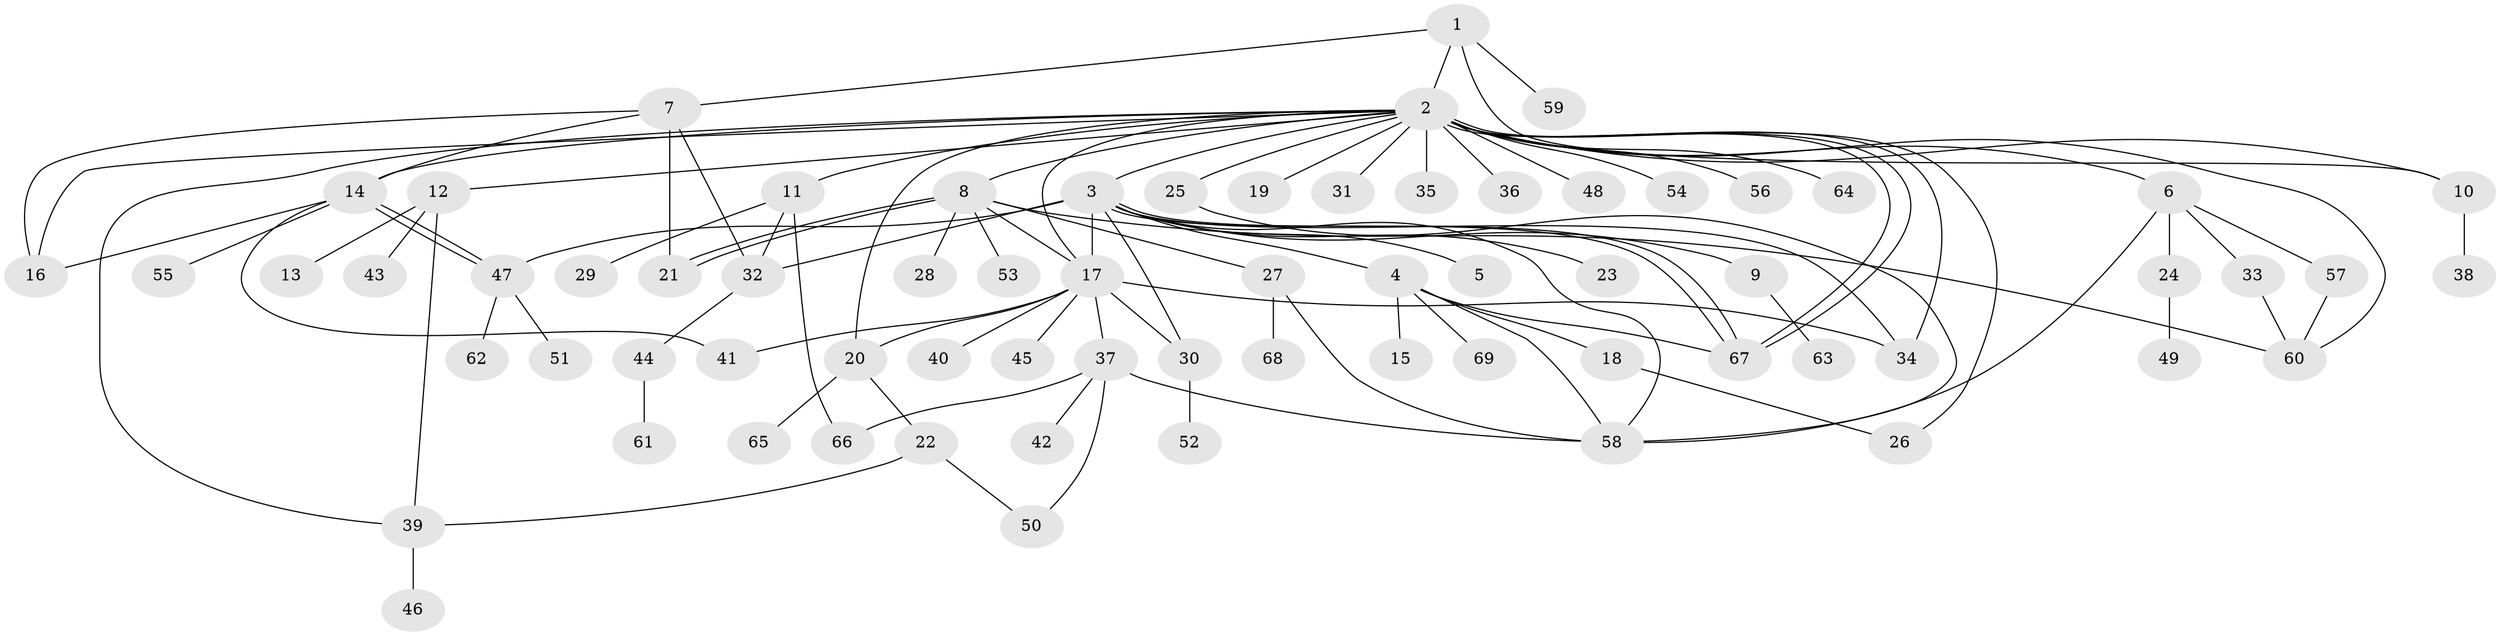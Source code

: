 // coarse degree distribution, {3: 0.14285714285714285, 13: 0.03571428571428571, 9: 0.03571428571428571, 5: 0.10714285714285714, 7: 0.14285714285714285, 1: 0.32142857142857145, 2: 0.10714285714285714, 4: 0.07142857142857142, 6: 0.03571428571428571}
// Generated by graph-tools (version 1.1) at 2025/50/03/04/25 22:50:14]
// undirected, 69 vertices, 102 edges
graph export_dot {
  node [color=gray90,style=filled];
  1;
  2;
  3;
  4;
  5;
  6;
  7;
  8;
  9;
  10;
  11;
  12;
  13;
  14;
  15;
  16;
  17;
  18;
  19;
  20;
  21;
  22;
  23;
  24;
  25;
  26;
  27;
  28;
  29;
  30;
  31;
  32;
  33;
  34;
  35;
  36;
  37;
  38;
  39;
  40;
  41;
  42;
  43;
  44;
  45;
  46;
  47;
  48;
  49;
  50;
  51;
  52;
  53;
  54;
  55;
  56;
  57;
  58;
  59;
  60;
  61;
  62;
  63;
  64;
  65;
  66;
  67;
  68;
  69;
  1 -- 2;
  1 -- 7;
  1 -- 10;
  1 -- 59;
  2 -- 3;
  2 -- 6;
  2 -- 8;
  2 -- 10;
  2 -- 11;
  2 -- 12;
  2 -- 14;
  2 -- 16;
  2 -- 17;
  2 -- 19;
  2 -- 20;
  2 -- 25;
  2 -- 26;
  2 -- 31;
  2 -- 34;
  2 -- 35;
  2 -- 36;
  2 -- 39;
  2 -- 48;
  2 -- 54;
  2 -- 56;
  2 -- 60;
  2 -- 64;
  2 -- 67;
  2 -- 67;
  3 -- 4;
  3 -- 5;
  3 -- 9;
  3 -- 17;
  3 -- 23;
  3 -- 30;
  3 -- 32;
  3 -- 34;
  3 -- 47;
  3 -- 58;
  3 -- 67;
  3 -- 67;
  4 -- 15;
  4 -- 18;
  4 -- 58;
  4 -- 67;
  4 -- 69;
  6 -- 24;
  6 -- 33;
  6 -- 57;
  6 -- 58;
  7 -- 14;
  7 -- 16;
  7 -- 21;
  7 -- 32;
  8 -- 17;
  8 -- 21;
  8 -- 21;
  8 -- 27;
  8 -- 28;
  8 -- 53;
  8 -- 60;
  9 -- 63;
  10 -- 38;
  11 -- 29;
  11 -- 32;
  11 -- 66;
  12 -- 13;
  12 -- 39;
  12 -- 43;
  14 -- 16;
  14 -- 41;
  14 -- 47;
  14 -- 47;
  14 -- 55;
  17 -- 20;
  17 -- 30;
  17 -- 34;
  17 -- 37;
  17 -- 40;
  17 -- 41;
  17 -- 45;
  18 -- 26;
  20 -- 22;
  20 -- 65;
  22 -- 39;
  22 -- 50;
  24 -- 49;
  25 -- 58;
  27 -- 58;
  27 -- 68;
  30 -- 52;
  32 -- 44;
  33 -- 60;
  37 -- 42;
  37 -- 50;
  37 -- 58;
  37 -- 66;
  39 -- 46;
  44 -- 61;
  47 -- 51;
  47 -- 62;
  57 -- 60;
}
